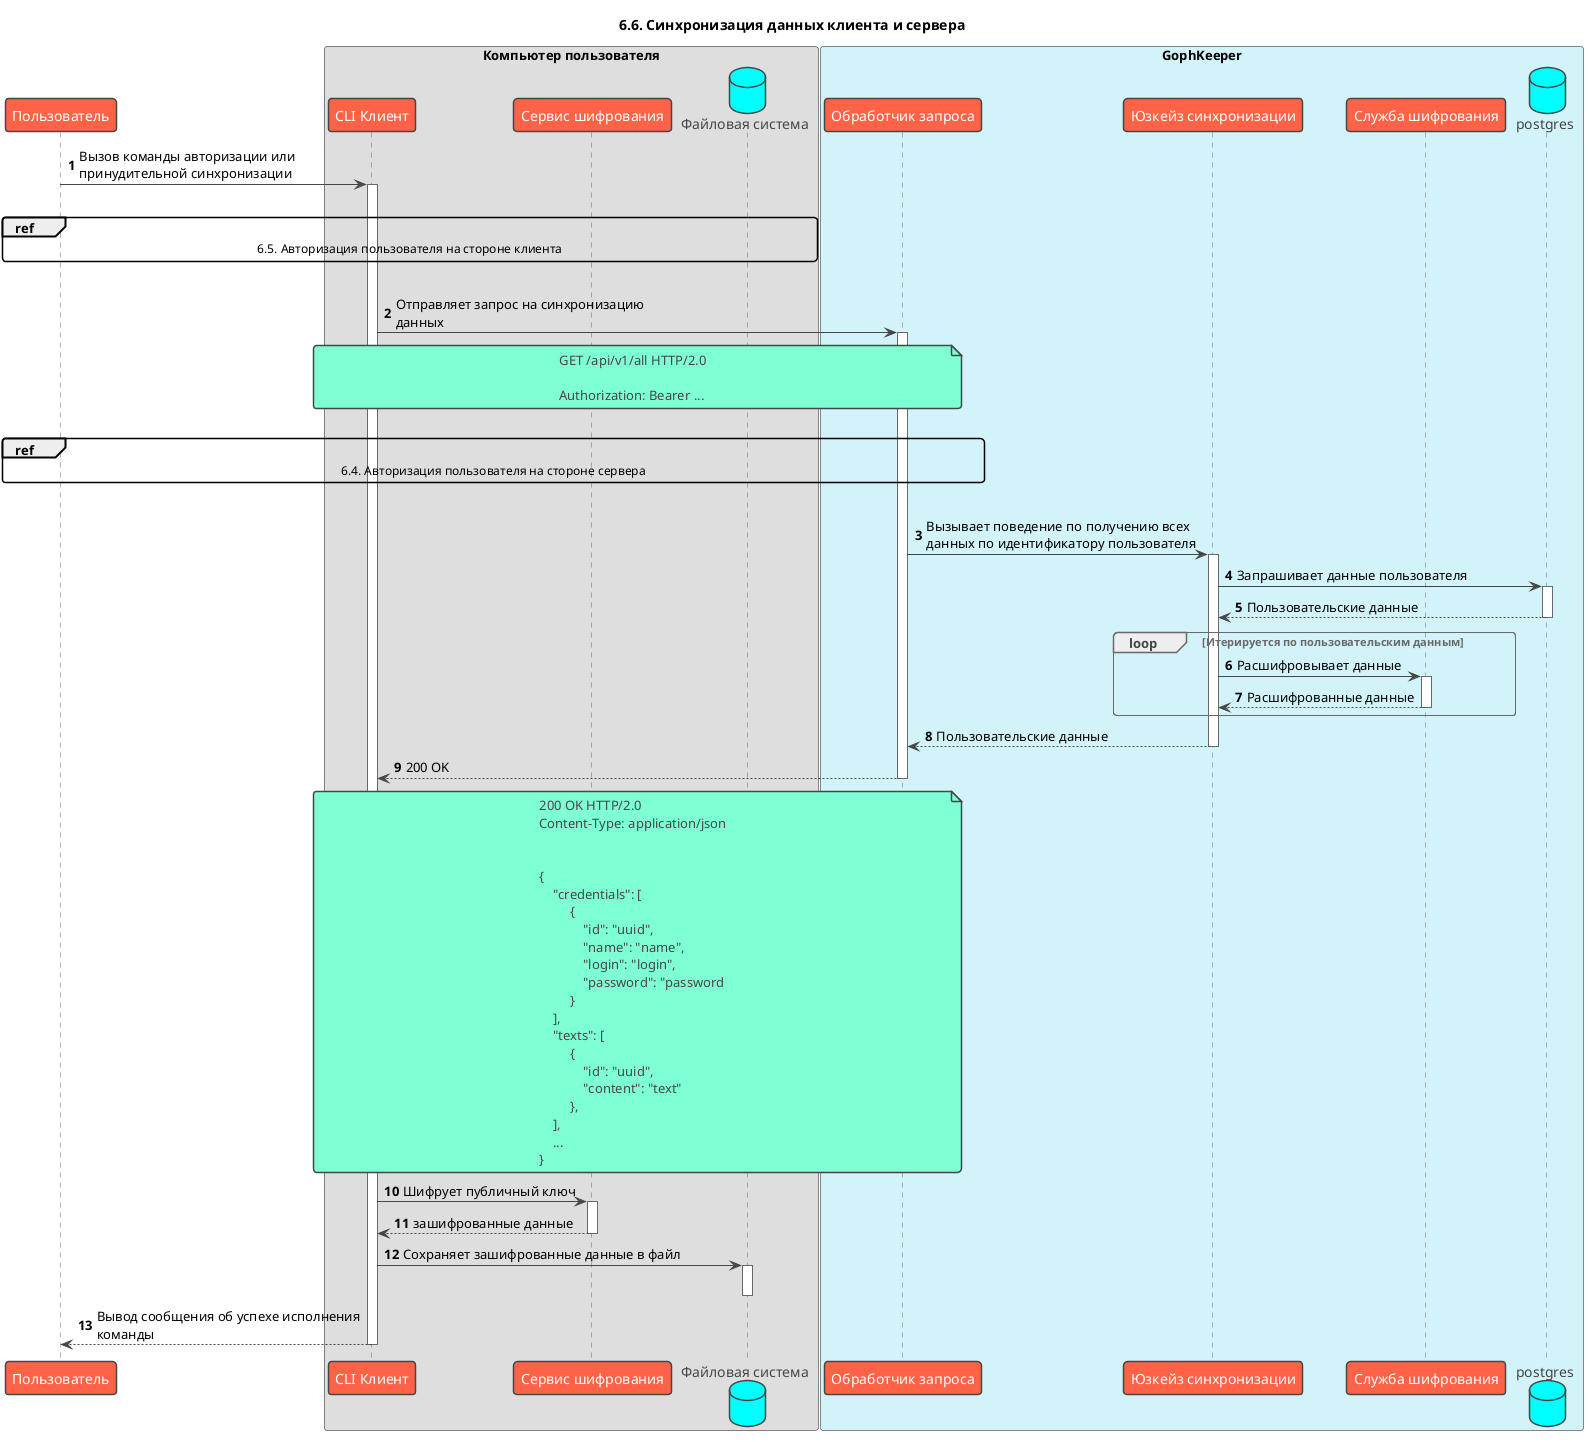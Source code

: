@startuml
!theme vibrant
title: 6.6. Синхронизация данных клиента и сервера
skinparam maxMessageSize 300
autonumber

participant "Пользователь" as user
box "Компьютер пользователя" #DEDEDE
    participant "CLI Клиент" as client
    participant "Сервис шифрования" as cli_crypto
    database "Файловая система" as file
end box

box "GophKeeper" #d3f3fa
    participant "Обработчик запроса" as handler
    participant "Юзкейз синхронизации" as usecase
    participant "Служба шифрования" as crypto
    database "postgres" as db
end box

user -> client ++ : Вызов команды авторизации или принудительной синхронизации

|||
ref over user, file
    6.5. Авторизация пользователя на стороне клиента
end
|||

client -> handler ++ : Отправляет запрос на синхронизацию данных
note over client, handler
    GET /api/v1/all HTTP/2.0

    Authorization: Bearer ...
end note

|||
ref over user, handler
    6.4. Авторизация пользователя на стороне сервера
end
|||

handler -> usecase ++ : Вызывает поведение по получению всех данных по идентификатору пользователя
usecase -> db ++ : Запрашивает данные пользователя
return Пользовательские данные
loop Итерируется по пользовательским данным
    usecase -> crypto ++ : Расшифровывает данные
    return Расшифрованные данные
end
return Пользовательские данные
return 200 OK
note over client, handler
    200 OK HTTP/2.0
    Content-Type: application/json
    
    
    {
        "credentials": [
             {
                 "id": "uuid",
                 "name": "name",
                 "login": "login",
                 "password": "password
             }
        ],
        "texts": [
             {
                 "id": "uuid",
                 "content": "text"
             },
        ],
        ...
    }
end note

client -> cli_crypto ++ : Шифрует публичный ключ
return зашифрованные данные
client -> file: Сохраняет зашифрованные данные в файл
activate file
deactivate file 
return Вывод сообщения об успехе исполнения команды
@enduml